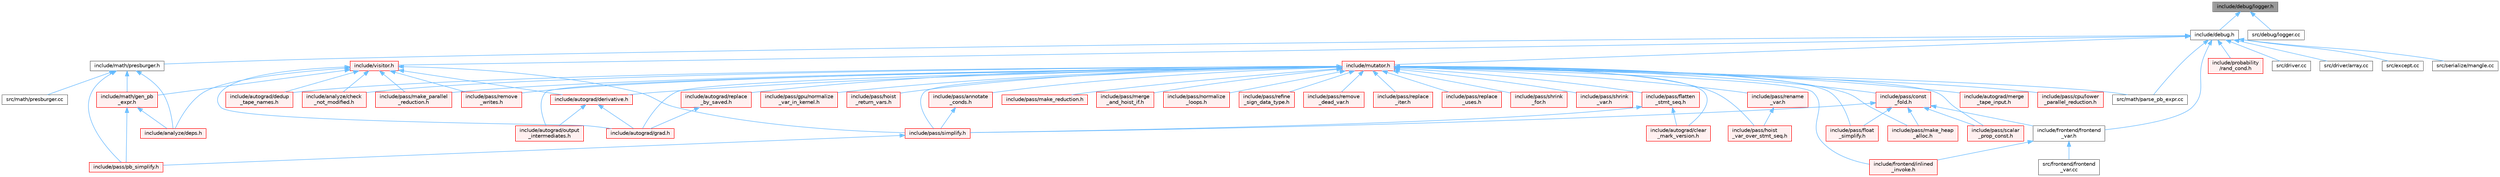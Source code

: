 digraph "include/debug/logger.h"
{
 // LATEX_PDF_SIZE
  bgcolor="transparent";
  edge [fontname=Helvetica,fontsize=10,labelfontname=Helvetica,labelfontsize=10];
  node [fontname=Helvetica,fontsize=10,shape=box,height=0.2,width=0.4];
  Node1 [label="include/debug/logger.h",height=0.2,width=0.4,color="gray40", fillcolor="grey60", style="filled", fontcolor="black",tooltip=" "];
  Node1 -> Node2 [dir="back",color="steelblue1",style="solid"];
  Node2 [label="include/debug.h",height=0.2,width=0.4,color="grey40", fillcolor="white", style="filled",URL="$debug_8h.html",tooltip=" "];
  Node2 -> Node3 [dir="back",color="steelblue1",style="solid"];
  Node3 [label="include/frontend/frontend\l_var.h",height=0.2,width=0.4,color="grey40", fillcolor="white", style="filled",URL="$frontend__var_8h.html",tooltip=" "];
  Node3 -> Node4 [dir="back",color="steelblue1",style="solid"];
  Node4 [label="include/frontend/inlined\l_invoke.h",height=0.2,width=0.4,color="red", fillcolor="#FFF0F0", style="filled",URL="$inlined__invoke_8h.html",tooltip=" "];
  Node3 -> Node6 [dir="back",color="steelblue1",style="solid"];
  Node6 [label="src/frontend/frontend\l_var.cc",height=0.2,width=0.4,color="grey40", fillcolor="white", style="filled",URL="$frontend__var_8cc.html",tooltip=" "];
  Node2 -> Node7 [dir="back",color="steelblue1",style="solid"];
  Node7 [label="include/math/presburger.h",height=0.2,width=0.4,color="grey40", fillcolor="white", style="filled",URL="$presburger_8h.html",tooltip=" "];
  Node7 -> Node8 [dir="back",color="steelblue1",style="solid"];
  Node8 [label="include/analyze/deps.h",height=0.2,width=0.4,color="red", fillcolor="#FFF0F0", style="filled",URL="$deps_8h.html",tooltip=" "];
  Node7 -> Node38 [dir="back",color="steelblue1",style="solid"];
  Node38 [label="include/math/gen_pb\l_expr.h",height=0.2,width=0.4,color="red", fillcolor="#FFF0F0", style="filled",URL="$gen__pb__expr_8h.html",tooltip=" "];
  Node38 -> Node8 [dir="back",color="steelblue1",style="solid"];
  Node38 -> Node39 [dir="back",color="steelblue1",style="solid"];
  Node39 [label="include/pass/pb_simplify.h",height=0.2,width=0.4,color="red", fillcolor="#FFF0F0", style="filled",URL="$pb__simplify_8h.html",tooltip=" "];
  Node7 -> Node39 [dir="back",color="steelblue1",style="solid"];
  Node7 -> Node43 [dir="back",color="steelblue1",style="solid"];
  Node43 [label="src/math/presburger.cc",height=0.2,width=0.4,color="grey40", fillcolor="white", style="filled",URL="$presburger_8cc.html",tooltip=" "];
  Node2 -> Node44 [dir="back",color="steelblue1",style="solid"];
  Node44 [label="include/mutator.h",height=0.2,width=0.4,color="red", fillcolor="#FFF0F0", style="filled",URL="$mutator_8h.html",tooltip=" "];
  Node44 -> Node45 [dir="back",color="steelblue1",style="solid"];
  Node45 [label="include/analyze/check\l_not_modified.h",height=0.2,width=0.4,color="red", fillcolor="#FFF0F0", style="filled",URL="$check__not__modified_8h.html",tooltip=" "];
  Node44 -> Node47 [dir="back",color="steelblue1",style="solid"];
  Node47 [label="include/autograd/clear\l_mark_version.h",height=0.2,width=0.4,color="red", fillcolor="#FFF0F0", style="filled",URL="$clear__mark__version_8h.html",tooltip=" "];
  Node44 -> Node50 [dir="back",color="steelblue1",style="solid"];
  Node50 [label="include/autograd/dedup\l_tape_names.h",height=0.2,width=0.4,color="red", fillcolor="#FFF0F0", style="filled",URL="$dedup__tape__names_8h.html",tooltip=" "];
  Node44 -> Node52 [dir="back",color="steelblue1",style="solid"];
  Node52 [label="include/autograd/derivative.h",height=0.2,width=0.4,color="red", fillcolor="#FFF0F0", style="filled",URL="$derivative_8h.html",tooltip=" "];
  Node52 -> Node56 [dir="back",color="steelblue1",style="solid"];
  Node56 [label="include/autograd/grad.h",height=0.2,width=0.4,color="red", fillcolor="#FFF0F0", style="filled",URL="$grad_8h.html",tooltip=" "];
  Node52 -> Node58 [dir="back",color="steelblue1",style="solid"];
  Node58 [label="include/autograd/output\l_intermediates.h",height=0.2,width=0.4,color="red", fillcolor="#FFF0F0", style="filled",URL="$output__intermediates_8h.html",tooltip=" "];
  Node44 -> Node56 [dir="back",color="steelblue1",style="solid"];
  Node44 -> Node60 [dir="back",color="steelblue1",style="solid"];
  Node60 [label="include/autograd/merge\l_tape_input.h",height=0.2,width=0.4,color="red", fillcolor="#FFF0F0", style="filled",URL="$merge__tape__input_8h.html",tooltip=" "];
  Node44 -> Node58 [dir="back",color="steelblue1",style="solid"];
  Node44 -> Node62 [dir="back",color="steelblue1",style="solid"];
  Node62 [label="include/autograd/replace\l_by_saved.h",height=0.2,width=0.4,color="red", fillcolor="#FFF0F0", style="filled",URL="$replace__by__saved_8h.html",tooltip=" "];
  Node62 -> Node56 [dir="back",color="steelblue1",style="solid"];
  Node44 -> Node4 [dir="back",color="steelblue1",style="solid"];
  Node44 -> Node64 [dir="back",color="steelblue1",style="solid"];
  Node64 [label="include/pass/annotate\l_conds.h",height=0.2,width=0.4,color="red", fillcolor="#FFF0F0", style="filled",URL="$annotate__conds_8h.html",tooltip=" "];
  Node64 -> Node65 [dir="back",color="steelblue1",style="solid"];
  Node65 [label="include/pass/simplify.h",height=0.2,width=0.4,color="red", fillcolor="#FFF0F0", style="filled",URL="$simplify_8h.html",tooltip=" "];
  Node65 -> Node39 [dir="back",color="steelblue1",style="solid"];
  Node44 -> Node79 [dir="back",color="steelblue1",style="solid"];
  Node79 [label="include/pass/const\l_fold.h",height=0.2,width=0.4,color="red", fillcolor="#FFF0F0", style="filled",URL="$const__fold_8h.html",tooltip=" "];
  Node79 -> Node3 [dir="back",color="steelblue1",style="solid"];
  Node79 -> Node80 [dir="back",color="steelblue1",style="solid"];
  Node80 [label="include/pass/float\l_simplify.h",height=0.2,width=0.4,color="red", fillcolor="#FFF0F0", style="filled",URL="$float__simplify_8h.html",tooltip=" "];
  Node79 -> Node82 [dir="back",color="steelblue1",style="solid"];
  Node82 [label="include/pass/make_heap\l_alloc.h",height=0.2,width=0.4,color="red", fillcolor="#FFF0F0", style="filled",URL="$make__heap__alloc_8h.html",tooltip=" "];
  Node79 -> Node84 [dir="back",color="steelblue1",style="solid"];
  Node84 [label="include/pass/scalar\l_prop_const.h",height=0.2,width=0.4,color="red", fillcolor="#FFF0F0", style="filled",URL="$scalar__prop__const_8h.html",tooltip=" "];
  Node79 -> Node65 [dir="back",color="steelblue1",style="solid"];
  Node44 -> Node91 [dir="back",color="steelblue1",style="solid"];
  Node91 [label="include/pass/cpu/lower\l_parallel_reduction.h",height=0.2,width=0.4,color="red", fillcolor="#FFF0F0", style="filled",URL="$cpu_2lower__parallel__reduction_8h.html",tooltip=" "];
  Node44 -> Node92 [dir="back",color="steelblue1",style="solid"];
  Node92 [label="include/pass/flatten\l_stmt_seq.h",height=0.2,width=0.4,color="red", fillcolor="#FFF0F0", style="filled",URL="$flatten__stmt__seq_8h.html",tooltip=" "];
  Node92 -> Node47 [dir="back",color="steelblue1",style="solid"];
  Node92 -> Node65 [dir="back",color="steelblue1",style="solid"];
  Node44 -> Node80 [dir="back",color="steelblue1",style="solid"];
  Node44 -> Node98 [dir="back",color="steelblue1",style="solid"];
  Node98 [label="include/pass/gpu/normalize\l_var_in_kernel.h",height=0.2,width=0.4,color="red", fillcolor="#FFF0F0", style="filled",URL="$normalize__var__in__kernel_8h.html",tooltip=" "];
  Node44 -> Node99 [dir="back",color="steelblue1",style="solid"];
  Node99 [label="include/pass/hoist\l_return_vars.h",height=0.2,width=0.4,color="red", fillcolor="#FFF0F0", style="filled",URL="$hoist__return__vars_8h.html",tooltip=" "];
  Node44 -> Node100 [dir="back",color="steelblue1",style="solid"];
  Node100 [label="include/pass/hoist\l_var_over_stmt_seq.h",height=0.2,width=0.4,color="red", fillcolor="#FFF0F0", style="filled",URL="$hoist__var__over__stmt__seq_8h.html",tooltip=" "];
  Node44 -> Node82 [dir="back",color="steelblue1",style="solid"];
  Node44 -> Node101 [dir="back",color="steelblue1",style="solid"];
  Node101 [label="include/pass/make_parallel\l_reduction.h",height=0.2,width=0.4,color="red", fillcolor="#FFF0F0", style="filled",URL="$make__parallel__reduction_8h.html",tooltip=" "];
  Node44 -> Node102 [dir="back",color="steelblue1",style="solid"];
  Node102 [label="include/pass/make_reduction.h",height=0.2,width=0.4,color="red", fillcolor="#FFF0F0", style="filled",URL="$make__reduction_8h.html",tooltip=" "];
  Node44 -> Node104 [dir="back",color="steelblue1",style="solid"];
  Node104 [label="include/pass/merge\l_and_hoist_if.h",height=0.2,width=0.4,color="red", fillcolor="#FFF0F0", style="filled",URL="$merge__and__hoist__if_8h.html",tooltip=" "];
  Node44 -> Node105 [dir="back",color="steelblue1",style="solid"];
  Node105 [label="include/pass/normalize\l_loops.h",height=0.2,width=0.4,color="red", fillcolor="#FFF0F0", style="filled",URL="$normalize__loops_8h.html",tooltip=" "];
  Node44 -> Node106 [dir="back",color="steelblue1",style="solid"];
  Node106 [label="include/pass/refine\l_sign_data_type.h",height=0.2,width=0.4,color="red", fillcolor="#FFF0F0", style="filled",URL="$refine__sign__data__type_8h.html",tooltip=" "];
  Node44 -> Node108 [dir="back",color="steelblue1",style="solid"];
  Node108 [label="include/pass/remove\l_dead_var.h",height=0.2,width=0.4,color="red", fillcolor="#FFF0F0", style="filled",URL="$remove__dead__var_8h.html",tooltip=" "];
  Node44 -> Node109 [dir="back",color="steelblue1",style="solid"];
  Node109 [label="include/pass/remove\l_writes.h",height=0.2,width=0.4,color="red", fillcolor="#FFF0F0", style="filled",URL="$remove__writes_8h.html",tooltip=" "];
  Node44 -> Node111 [dir="back",color="steelblue1",style="solid"];
  Node111 [label="include/pass/rename\l_var.h",height=0.2,width=0.4,color="red", fillcolor="#FFF0F0", style="filled",URL="$rename__var_8h.html",tooltip=" "];
  Node111 -> Node100 [dir="back",color="steelblue1",style="solid"];
  Node44 -> Node114 [dir="back",color="steelblue1",style="solid"];
  Node114 [label="include/pass/replace\l_iter.h",height=0.2,width=0.4,color="red", fillcolor="#FFF0F0", style="filled",URL="$replace__iter_8h.html",tooltip=" "];
  Node44 -> Node116 [dir="back",color="steelblue1",style="solid"];
  Node116 [label="include/pass/replace\l_uses.h",height=0.2,width=0.4,color="red", fillcolor="#FFF0F0", style="filled",URL="$replace__uses_8h.html",tooltip=" "];
  Node44 -> Node84 [dir="back",color="steelblue1",style="solid"];
  Node44 -> Node118 [dir="back",color="steelblue1",style="solid"];
  Node118 [label="include/pass/shrink\l_for.h",height=0.2,width=0.4,color="red", fillcolor="#FFF0F0", style="filled",URL="$shrink__for_8h.html",tooltip=" "];
  Node44 -> Node119 [dir="back",color="steelblue1",style="solid"];
  Node119 [label="include/pass/shrink\l_var.h",height=0.2,width=0.4,color="red", fillcolor="#FFF0F0", style="filled",URL="$shrink__var_8h.html",tooltip=" "];
  Node44 -> Node65 [dir="back",color="steelblue1",style="solid"];
  Node44 -> Node157 [dir="back",color="steelblue1",style="solid"];
  Node157 [label="src/math/parse_pb_expr.cc",height=0.2,width=0.4,color="grey40", fillcolor="white", style="filled",URL="$parse__pb__expr_8cc.html",tooltip=" "];
  Node2 -> Node159 [dir="back",color="steelblue1",style="solid"];
  Node159 [label="include/probability\l/rand_cond.h",height=0.2,width=0.4,color="red", fillcolor="#FFF0F0", style="filled",URL="$rand__cond_8h.html",tooltip=" "];
  Node2 -> Node164 [dir="back",color="steelblue1",style="solid"];
  Node164 [label="include/visitor.h",height=0.2,width=0.4,color="red", fillcolor="#FFF0F0", style="filled",URL="$visitor_8h.html",tooltip=" "];
  Node164 -> Node45 [dir="back",color="steelblue1",style="solid"];
  Node164 -> Node8 [dir="back",color="steelblue1",style="solid"];
  Node164 -> Node50 [dir="back",color="steelblue1",style="solid"];
  Node164 -> Node52 [dir="back",color="steelblue1",style="solid"];
  Node164 -> Node56 [dir="back",color="steelblue1",style="solid"];
  Node164 -> Node38 [dir="back",color="steelblue1",style="solid"];
  Node164 -> Node101 [dir="back",color="steelblue1",style="solid"];
  Node164 -> Node109 [dir="back",color="steelblue1",style="solid"];
  Node164 -> Node65 [dir="back",color="steelblue1",style="solid"];
  Node2 -> Node212 [dir="back",color="steelblue1",style="solid"];
  Node212 [label="src/driver.cc",height=0.2,width=0.4,color="grey40", fillcolor="white", style="filled",URL="$driver_8cc.html",tooltip=" "];
  Node2 -> Node213 [dir="back",color="steelblue1",style="solid"];
  Node213 [label="src/driver/array.cc",height=0.2,width=0.4,color="grey40", fillcolor="white", style="filled",URL="$array_8cc.html",tooltip=" "];
  Node2 -> Node133 [dir="back",color="steelblue1",style="solid"];
  Node133 [label="src/except.cc",height=0.2,width=0.4,color="grey40", fillcolor="white", style="filled",URL="$except_8cc.html",tooltip=" "];
  Node2 -> Node157 [dir="back",color="steelblue1",style="solid"];
  Node2 -> Node214 [dir="back",color="steelblue1",style="solid"];
  Node214 [label="src/serialize/mangle.cc",height=0.2,width=0.4,color="grey40", fillcolor="white", style="filled",URL="$mangle_8cc.html",tooltip=" "];
  Node1 -> Node215 [dir="back",color="steelblue1",style="solid"];
  Node215 [label="src/debug/logger.cc",height=0.2,width=0.4,color="grey40", fillcolor="white", style="filled",URL="$logger_8cc.html",tooltip=" "];
}
